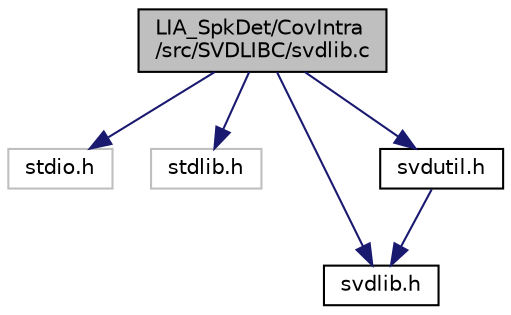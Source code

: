 digraph "LIA_SpkDet/CovIntra/src/SVDLIBC/svdlib.c"
{
  edge [fontname="Helvetica",fontsize="10",labelfontname="Helvetica",labelfontsize="10"];
  node [fontname="Helvetica",fontsize="10",shape=record];
  Node1 [label="LIA_SpkDet/CovIntra\l/src/SVDLIBC/svdlib.c",height=0.2,width=0.4,color="black", fillcolor="grey75", style="filled" fontcolor="black"];
  Node1 -> Node2 [color="midnightblue",fontsize="10",style="solid",fontname="Helvetica"];
  Node2 [label="stdio.h",height=0.2,width=0.4,color="grey75", fillcolor="white", style="filled"];
  Node1 -> Node3 [color="midnightblue",fontsize="10",style="solid",fontname="Helvetica"];
  Node3 [label="stdlib.h",height=0.2,width=0.4,color="grey75", fillcolor="white", style="filled"];
  Node1 -> Node4 [color="midnightblue",fontsize="10",style="solid",fontname="Helvetica"];
  Node4 [label="svdlib.h",height=0.2,width=0.4,color="black", fillcolor="white", style="filled",URL="$src_2SVDLIBC_2svdlib_8h.html"];
  Node1 -> Node5 [color="midnightblue",fontsize="10",style="solid",fontname="Helvetica"];
  Node5 [label="svdutil.h",height=0.2,width=0.4,color="black", fillcolor="white", style="filled",URL="$svdutil_8h.html"];
  Node5 -> Node4 [color="midnightblue",fontsize="10",style="solid",fontname="Helvetica"];
}
